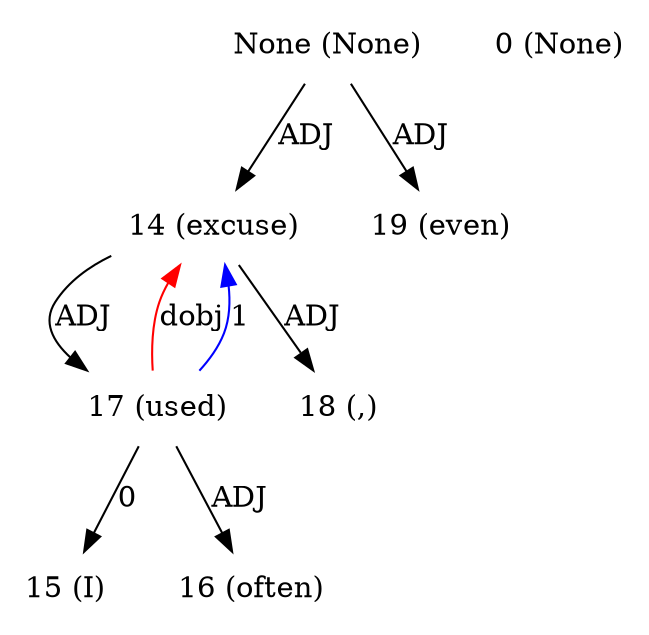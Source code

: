 digraph G{
edge [dir=forward]
node [shape=plaintext]

None [label="None (None)"]
None -> 14 [label="ADJ"]
None [label="None (None)"]
None -> 19 [label="ADJ"]
0 [label="0 (None)"]
14 [label="14 (excuse)"]
14 -> 17 [label="ADJ"]
14 -> 18 [label="ADJ"]
17 -> 14 [label="dobj", color="red"]
15 [label="15 (I)"]
16 [label="16 (often)"]
17 [label="17 (used)"]
17 -> 14 [label="1", color="blue"]
17 -> 15 [label="0"]
17 -> 16 [label="ADJ"]
18 [label="18 (,)"]
19 [label="19 (even)"]
}
